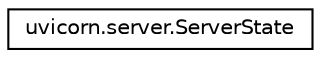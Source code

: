 digraph "Graphical Class Hierarchy"
{
 // LATEX_PDF_SIZE
  edge [fontname="Helvetica",fontsize="10",labelfontname="Helvetica",labelfontsize="10"];
  node [fontname="Helvetica",fontsize="10",shape=record];
  rankdir="LR";
  Node0 [label="uvicorn.server.ServerState",height=0.2,width=0.4,color="black", fillcolor="white", style="filled",URL="$classuvicorn_1_1server_1_1ServerState.html",tooltip=" "];
}
